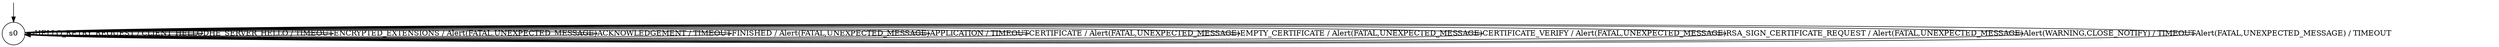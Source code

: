 digraph g {

	s0 [shape="circle" label="s0"];
	s0 -> s0 [label="HELLO_RETRY_REQUEST / CLIENT_HELLO"];
	s0 -> s0 [label="DHE_SERVER_HELLO / TIMEOUT"];
	s0 -> s0 [label="ENCRYPTED_EXTENSIONS / Alert(FATAL,UNEXPECTED_MESSAGE)"];
	s0 -> s0 [label="ACKNOWLEDGEMENT / TIMEOUT"];
	s0 -> s0 [label="FINISHED / Alert(FATAL,UNEXPECTED_MESSAGE)"];
	s0 -> s0 [label="APPLICATION / TIMEOUT"];
	s0 -> s0 [label="CERTIFICATE / Alert(FATAL,UNEXPECTED_MESSAGE)"];
	s0 -> s0 [label="EMPTY_CERTIFICATE / Alert(FATAL,UNEXPECTED_MESSAGE)"];
	s0 -> s0 [label="CERTIFICATE_VERIFY / Alert(FATAL,UNEXPECTED_MESSAGE)"];
	s0 -> s0 [label="RSA_SIGN_CERTIFICATE_REQUEST / Alert(FATAL,UNEXPECTED_MESSAGE)"];
	s0 -> s0 [label="Alert(WARNING,CLOSE_NOTIFY) / TIMEOUT"];
	s0 -> s0 [label="Alert(FATAL,UNEXPECTED_MESSAGE) / TIMEOUT"];

__start0 [label="" shape="none" width="0" height="0"];
__start0 -> s0;

}
